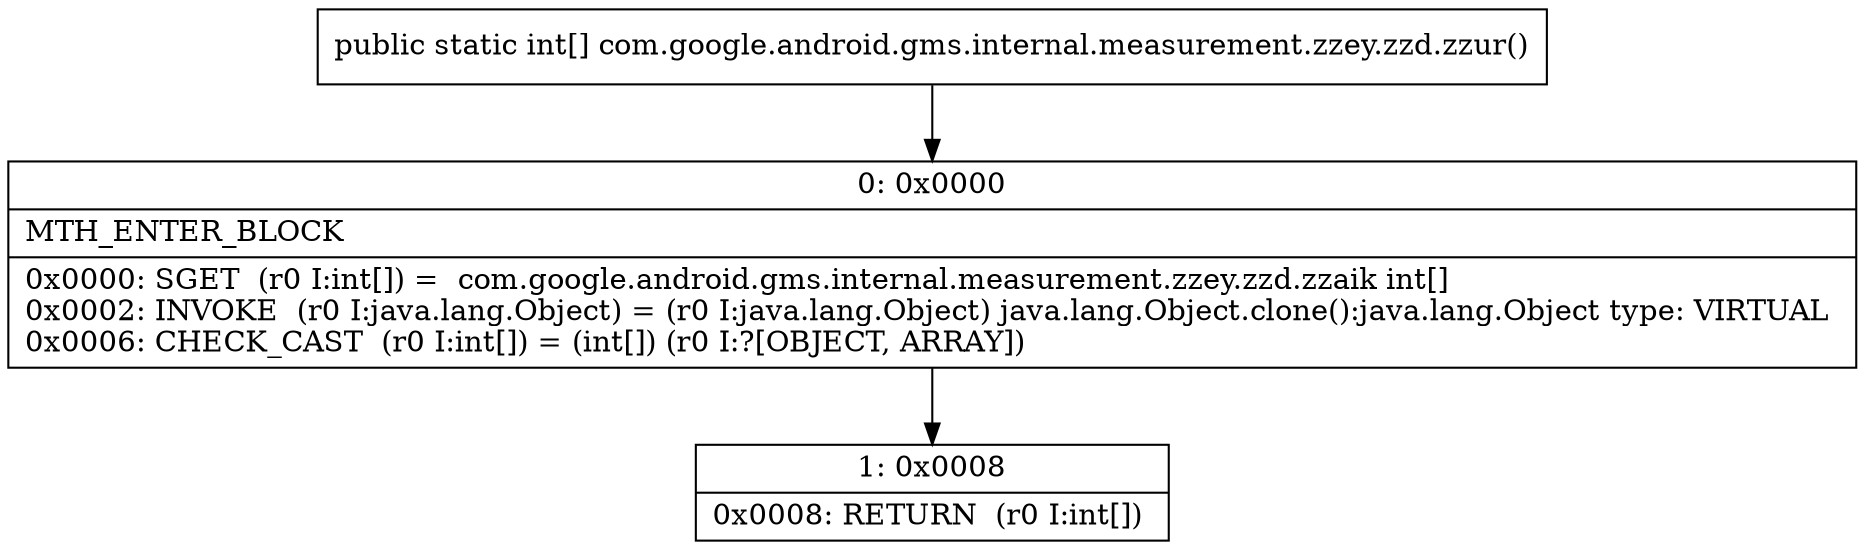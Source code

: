 digraph "CFG forcom.google.android.gms.internal.measurement.zzey.zzd.zzur()[I" {
Node_0 [shape=record,label="{0\:\ 0x0000|MTH_ENTER_BLOCK\l|0x0000: SGET  (r0 I:int[]) =  com.google.android.gms.internal.measurement.zzey.zzd.zzaik int[] \l0x0002: INVOKE  (r0 I:java.lang.Object) = (r0 I:java.lang.Object) java.lang.Object.clone():java.lang.Object type: VIRTUAL \l0x0006: CHECK_CAST  (r0 I:int[]) = (int[]) (r0 I:?[OBJECT, ARRAY]) \l}"];
Node_1 [shape=record,label="{1\:\ 0x0008|0x0008: RETURN  (r0 I:int[]) \l}"];
MethodNode[shape=record,label="{public static int[] com.google.android.gms.internal.measurement.zzey.zzd.zzur() }"];
MethodNode -> Node_0;
Node_0 -> Node_1;
}

